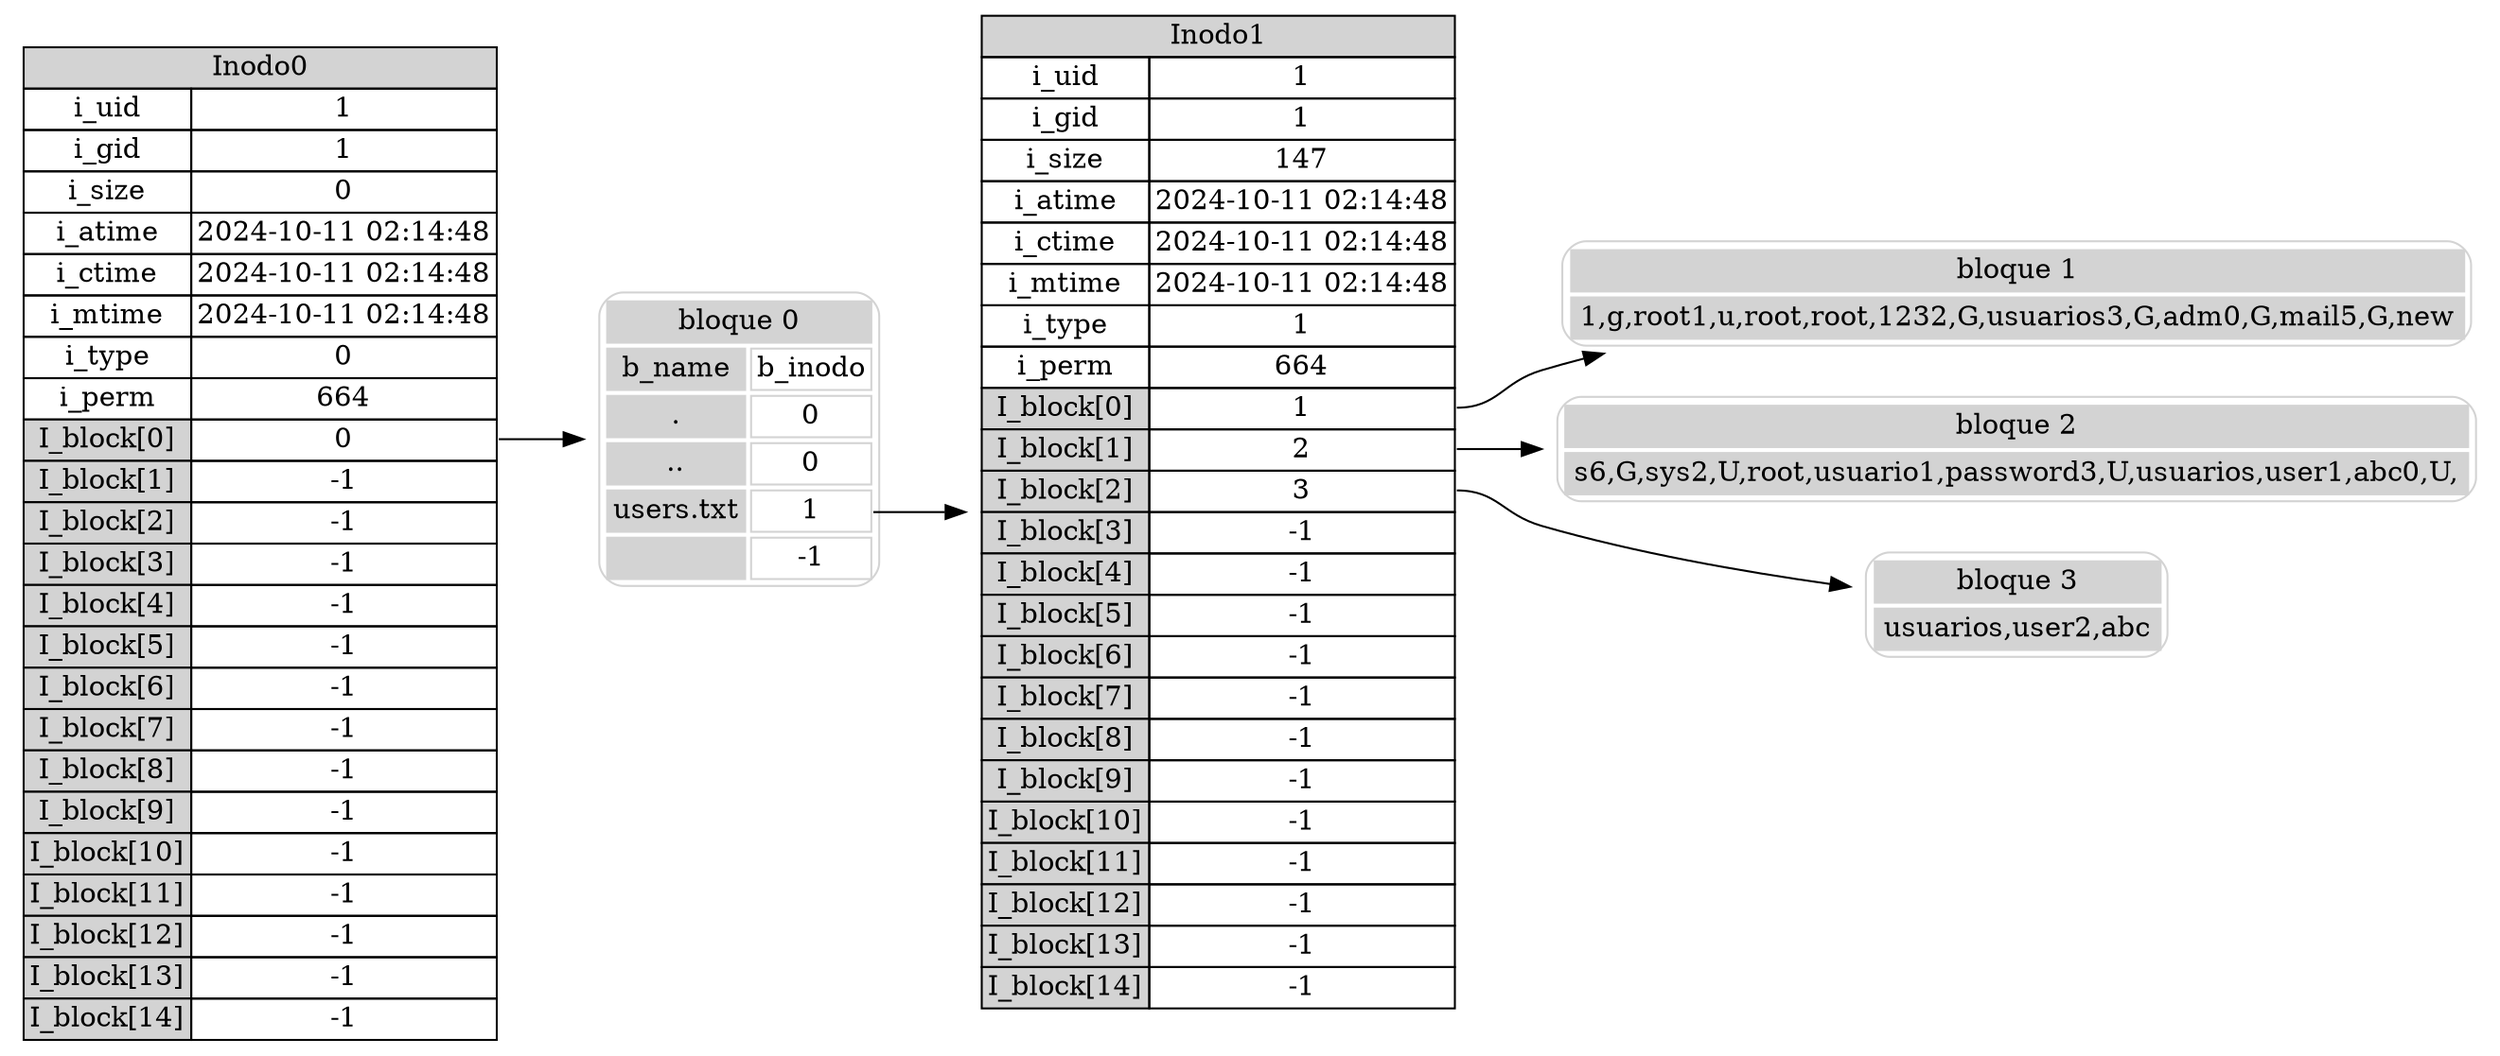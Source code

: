 digraph H {
node [pad="0.5", nodesep="0.5", ranksep="1"];
node [shape=plaintext];
graph [bb="0,0,352,154"];
rankdir=LR;
inodo0[label = <
<TABLE border="0" cellborder="1" cellspacing="0">
<tr><td bgcolor="lightgrey" colspan="2">Inodo0</td></tr>
<tr><td>i_uid</td><td>1</td></tr>
<tr><td>i_gid</td><td>1</td></tr>
<tr><td>i_size</td><td>0</td></tr>
<tr><td>i_atime</td><td>2024-10-11 02:14:48</td></tr>
<tr><td>i_ctime</td><td>2024-10-11 02:14:48</td></tr>
<tr><td>i_mtime</td><td>2024-10-11 02:14:48</td></tr>
<tr><td>i_type</td><td>0</td></tr>
<tr><td>i_perm</td><td>664</td></tr>
<TR><TD bgcolor="lightgrey">I_block[0]</TD><TD port='0'>0</TD></TR>
<TR><TD bgcolor="lightgrey">I_block[1]</TD><TD port='1'>-1</TD></TR>
<TR><TD bgcolor="lightgrey">I_block[2]</TD><TD port='2'>-1</TD></TR>
<TR><TD bgcolor="lightgrey">I_block[3]</TD><TD port='3'>-1</TD></TR>
<TR><TD bgcolor="lightgrey">I_block[4]</TD><TD port='4'>-1</TD></TR>
<TR><TD bgcolor="lightgrey">I_block[5]</TD><TD port='5'>-1</TD></TR>
<TR><TD bgcolor="lightgrey">I_block[6]</TD><TD port='6'>-1</TD></TR>
<TR><TD bgcolor="lightgrey">I_block[7]</TD><TD port='7'>-1</TD></TR>
<TR><TD bgcolor="lightgrey">I_block[8]</TD><TD port='8'>-1</TD></TR>
<TR><TD bgcolor="lightgrey">I_block[9]</TD><TD port='9'>-1</TD></TR>
<TR><TD bgcolor="lightgrey">I_block[10]</TD><TD port='10'>-1</TD></TR>
<TR><TD bgcolor="lightgrey">I_block[11]</TD><TD port='11'>-1</TD></TR>
<TR><TD bgcolor="lightgrey">I_block[12]</TD><TD port='12'>-1</TD></TR>
<TR><TD bgcolor="lightgrey">I_block[13]</TD><TD port='13'>-1</TD></TR>
<TR><TD bgcolor="lightgrey">I_block[14]</TD><TD port='14'>-1</TD></TR>
</TABLE>>];
bloque0[shape=none, color=lightgrey, label=<
<TABLE cellspacing="3" cellpadding="2" style="rounded" >
<TR><TD bgcolor="lightgrey" colspan="2">bloque 0</TD></TR>
<TR><TD bgcolor="lightgrey">b_name</TD><TD>b_inodo</TD></TR>
<TR><TD bgcolor="lightgrey">.</TD><TD port= '0'>0</TD></TR>
<TR><TD bgcolor="lightgrey">..</TD><TD port= '1'>0</TD></TR>
<TR><TD bgcolor="lightgrey">users.txt</TD><TD port= '2'>1</TD></TR>
<TR><TD bgcolor="lightgrey"></TD><TD port= '3'>-1</TD></TR>
</TABLE>>];
inodo1[label = <
<TABLE border="0" cellborder="1" cellspacing="0">
<tr><td bgcolor="lightgrey" colspan="2">Inodo1</td></tr>
<tr><td>i_uid</td><td>1</td></tr>
<tr><td>i_gid</td><td>1</td></tr>
<tr><td>i_size</td><td>147</td></tr>
<tr><td>i_atime</td><td>2024-10-11 02:14:48</td></tr>
<tr><td>i_ctime</td><td>2024-10-11 02:14:48</td></tr>
<tr><td>i_mtime</td><td>2024-10-11 02:14:48</td></tr>
<tr><td>i_type</td><td>1</td></tr>
<tr><td>i_perm</td><td>664</td></tr>
<TR><TD bgcolor="lightgrey">I_block[0]</TD><TD port='0'>1</TD></TR>
<TR><TD bgcolor="lightgrey">I_block[1]</TD><TD port='1'>2</TD></TR>
<TR><TD bgcolor="lightgrey">I_block[2]</TD><TD port='2'>3</TD></TR>
<TR><TD bgcolor="lightgrey">I_block[3]</TD><TD port='3'>-1</TD></TR>
<TR><TD bgcolor="lightgrey">I_block[4]</TD><TD port='4'>-1</TD></TR>
<TR><TD bgcolor="lightgrey">I_block[5]</TD><TD port='5'>-1</TD></TR>
<TR><TD bgcolor="lightgrey">I_block[6]</TD><TD port='6'>-1</TD></TR>
<TR><TD bgcolor="lightgrey">I_block[7]</TD><TD port='7'>-1</TD></TR>
<TR><TD bgcolor="lightgrey">I_block[8]</TD><TD port='8'>-1</TD></TR>
<TR><TD bgcolor="lightgrey">I_block[9]</TD><TD port='9'>-1</TD></TR>
<TR><TD bgcolor="lightgrey">I_block[10]</TD><TD port='10'>-1</TD></TR>
<TR><TD bgcolor="lightgrey">I_block[11]</TD><TD port='11'>-1</TD></TR>
<TR><TD bgcolor="lightgrey">I_block[12]</TD><TD port='12'>-1</TD></TR>
<TR><TD bgcolor="lightgrey">I_block[13]</TD><TD port='13'>-1</TD></TR>
<TR><TD bgcolor="lightgrey">I_block[14]</TD><TD port='14'>-1</TD></TR>
</TABLE>>];
bloque1[shape=none, color=lightgrey, label=<
<TABLE cellspacing="3" cellpadding="2" style="rounded" >
<TR><TD bgcolor="lightgrey" colspan="2">bloque 1</TD></TR>
<TR><TD bgcolor="lightgrey" colspan="2">1,g,root
1,u,root,root,123
2,G,usuarios
3,G,adm
0,G,mail
5,G,new</TD></TR>
</TABLE>>];
bloque2[shape=none, color=lightgrey, label=<
<TABLE cellspacing="3" cellpadding="2" style="rounded" >
<TR><TD bgcolor="lightgrey" colspan="2">bloque 2</TD></TR>
<TR><TD bgcolor="lightgrey" colspan="2">s
6,G,sys
2,U,root,usuario1,password
3,U,usuarios,user1,abc
0,U,</TD></TR>
</TABLE>>];
bloque3[shape=none, color=lightgrey, label=<
<TABLE cellspacing="3" cellpadding="2" style="rounded" >
<TR><TD bgcolor="lightgrey" colspan="2">bloque 3</TD></TR>
<TR><TD bgcolor="lightgrey" colspan="2">usuarios,user2,abc
</TD></TR>
</TABLE>>];
inodo1:0 -> bloque1;
inodo1:1 -> bloque2;
inodo1:2 -> bloque3;
bloque0:2 -> inodo1;
inodo0:0 -> bloque0;
}